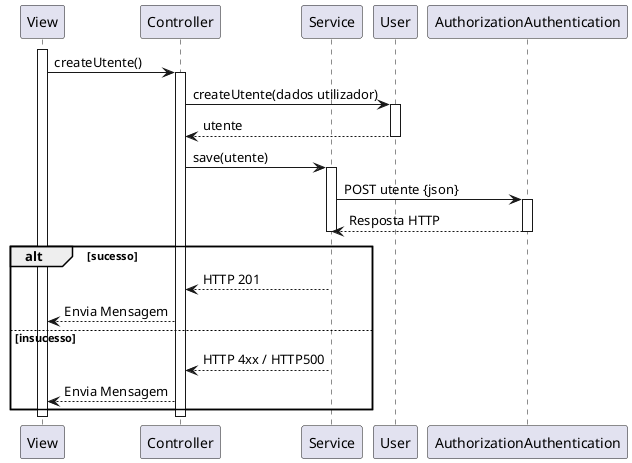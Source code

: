 @startuml sd
participant View as view
participant Controller as ctrl
participant Service as svc
participant User as model
participant AuthorizationAuthentication as be

activate view
view -> ctrl : createUtente()
activate ctrl
ctrl -> model : createUtente(dados utilizador)
activate model
model --> ctrl : utente
deactivate model
ctrl -> svc: save(utente)
activate svc
svc -> be: POST utente {json}
activate be
be --> svc : Resposta HTTP
deactivate be
deactivate svc
alt sucesso 
svc --> ctrl : HTTP 201
ctrl --> view : Envia Mensagem
else insucesso
svc --> ctrl : HTTP 4xx / HTTP500
ctrl --> view : Envia Mensagem
end
deactivate view
deactivate ctrl
@enduml